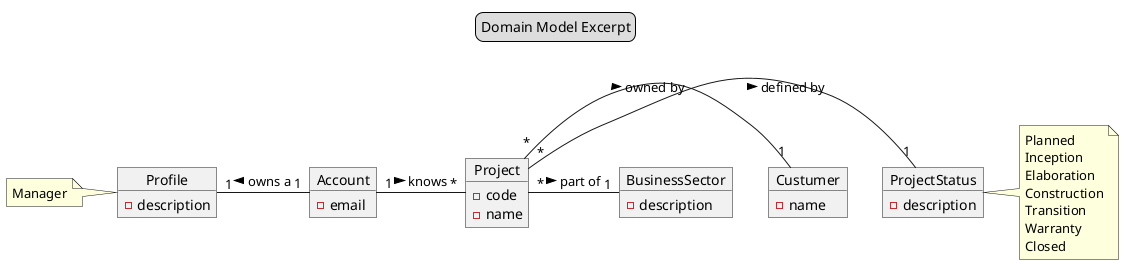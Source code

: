 @startuml
/'Domain Model'/

/'title'/
legend top
Domain Model Excerpt
end legend

/'Class'/
Object "Project" as Project {
-code
-name
}

Object "Account" as Account {
-email
}

Object "Profile" as Profile {
-description
}

Object "BusinessSector" as BusinessSector {
-description
}
Object "Custumer" as Custumer {
-name
}
Object "ProjectStatus" as ProjectStatus {
-description
}

/'Directions'/
Account "1" - "*" Project :knows >
Profile "1" - "1"  Account :owns a <
Project "*" - "1" ProjectStatus : defined by >
Project "*" - "1" Custumer : owned by >
Project "*" - "1" BusinessSector : part of >


/'notas'/

note left of Profile
    Manager
end note

note right of ProjectStatus
    Planned
    Inception
    Elaboration
    Construction
    Transition
    Warranty
    Closed
end note

@enduml